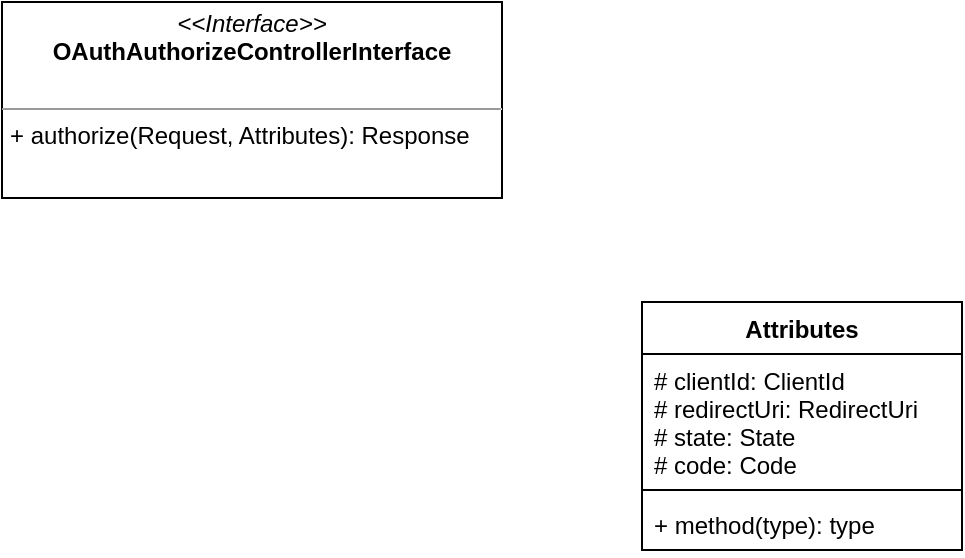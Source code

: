 <mxfile version="13.7.0" type="github">
  <diagram id="qrGcWWRsO0BOdbryA6Jo" name="Page-1">
    <mxGraphModel dx="1372" dy="774" grid="1" gridSize="10" guides="1" tooltips="1" connect="1" arrows="1" fold="1" page="1" pageScale="1" pageWidth="827" pageHeight="1169" math="0" shadow="0">
      <root>
        <mxCell id="0" />
        <mxCell id="1" parent="0" />
        <mxCell id="cX0w4ytiLlIc_fB-GTjP-12" value="&lt;p style=&quot;margin: 0px ; margin-top: 4px ; text-align: center&quot;&gt;&lt;i&gt;&amp;lt;&amp;lt;Interface&amp;gt;&amp;gt;&lt;/i&gt;&lt;br&gt;&lt;b&gt;OAuthAuthorizeControllerInterface&lt;/b&gt;&lt;br&gt;&lt;/p&gt;&lt;p style=&quot;margin: 0px ; margin-left: 4px&quot;&gt;&lt;br&gt;&lt;/p&gt;&lt;hr size=&quot;1&quot;&gt;&lt;p style=&quot;margin: 0px ; margin-left: 4px&quot;&gt;+ authorize(Request, Attributes): Response&lt;br&gt;&lt;br&gt;&lt;/p&gt;" style="verticalAlign=top;align=left;overflow=fill;fontSize=12;fontFamily=Helvetica;html=1;" vertex="1" parent="1">
          <mxGeometry x="160" y="300" width="250" height="98" as="geometry" />
        </mxCell>
        <mxCell id="cX0w4ytiLlIc_fB-GTjP-14" value="Attributes" style="swimlane;fontStyle=1;align=center;verticalAlign=top;childLayout=stackLayout;horizontal=1;startSize=26;horizontalStack=0;resizeParent=1;resizeParentMax=0;resizeLast=0;collapsible=1;marginBottom=0;" vertex="1" parent="1">
          <mxGeometry x="480" y="450" width="160" height="124" as="geometry" />
        </mxCell>
        <mxCell id="cX0w4ytiLlIc_fB-GTjP-15" value="# clientId: ClientId&#xa;# redirectUri: RedirectUri&#xa;# state: State&#xa;# code: Code" style="text;strokeColor=none;fillColor=none;align=left;verticalAlign=top;spacingLeft=4;spacingRight=4;overflow=hidden;rotatable=0;points=[[0,0.5],[1,0.5]];portConstraint=eastwest;" vertex="1" parent="cX0w4ytiLlIc_fB-GTjP-14">
          <mxGeometry y="26" width="160" height="64" as="geometry" />
        </mxCell>
        <mxCell id="cX0w4ytiLlIc_fB-GTjP-16" value="" style="line;strokeWidth=1;fillColor=none;align=left;verticalAlign=middle;spacingTop=-1;spacingLeft=3;spacingRight=3;rotatable=0;labelPosition=right;points=[];portConstraint=eastwest;" vertex="1" parent="cX0w4ytiLlIc_fB-GTjP-14">
          <mxGeometry y="90" width="160" height="8" as="geometry" />
        </mxCell>
        <mxCell id="cX0w4ytiLlIc_fB-GTjP-17" value="+ method(type): type" style="text;strokeColor=none;fillColor=none;align=left;verticalAlign=top;spacingLeft=4;spacingRight=4;overflow=hidden;rotatable=0;points=[[0,0.5],[1,0.5]];portConstraint=eastwest;" vertex="1" parent="cX0w4ytiLlIc_fB-GTjP-14">
          <mxGeometry y="98" width="160" height="26" as="geometry" />
        </mxCell>
      </root>
    </mxGraphModel>
  </diagram>
</mxfile>
